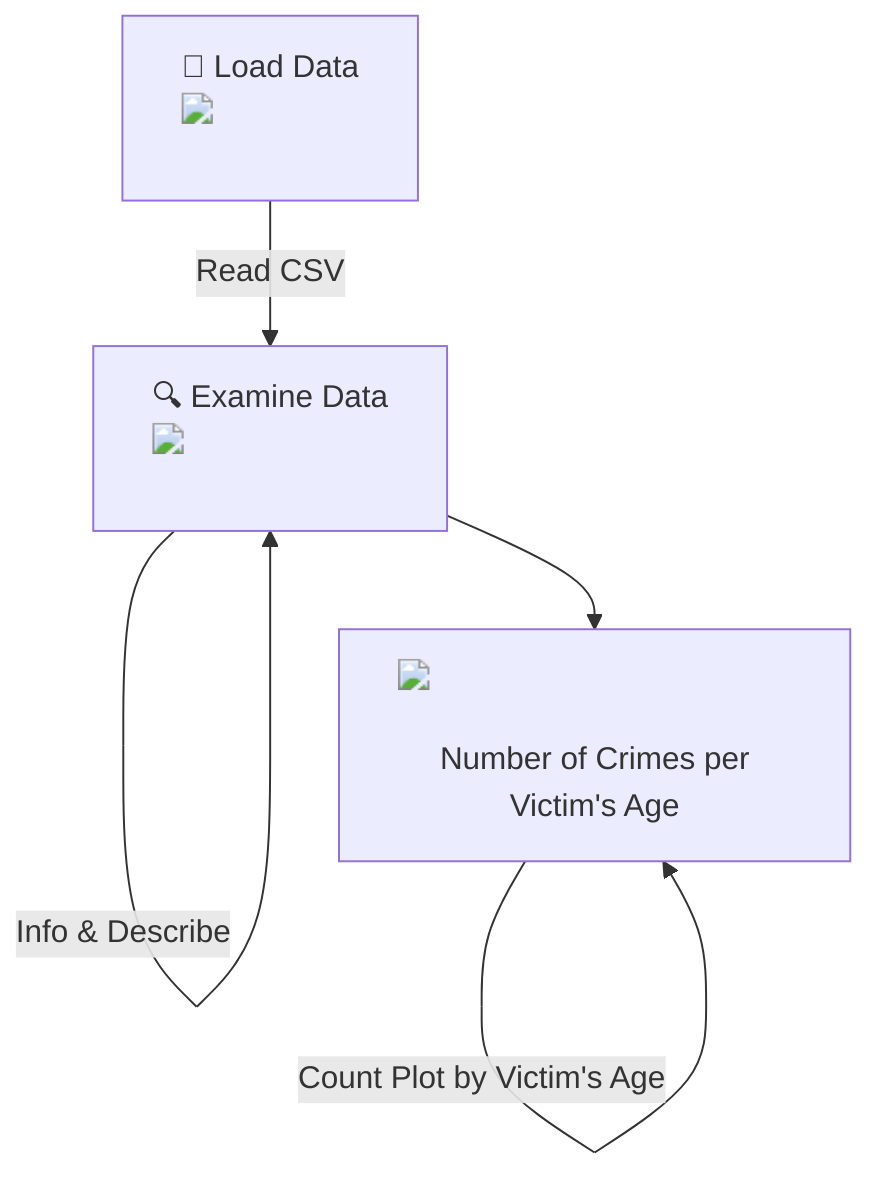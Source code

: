 graph TD;
    A["📂 Load Data <img src='icons/file.svg' /> <br/>"]
    B["🔍 Examine Data <img src='icons/table.svg' /> <br/>"]
    C["📊 Data Visualization <img src='icons/image.svg' /> <br/>"]
    
    A -->|Read CSV| B
    B -->|Display Head| B
    B -->|Info & Describe| B
    B --> C
    C -->|Pie Chart| C["<img src='dummy_plots/piechart_template.svg'/> <br/> Crimes in Different Areas"]
    C -->|Heatmap| C["<img src='dummy_plots/heatmap_template.svg'/> <br/> Correlation Heatmap"]
    C -->|Count Plot by Crime Category| C["<img src='dummy_plots/barplot_template.svg'/> <br/> Number of Crimes per Category"]
    C -->|Count Plot by Victim's Sex| C["<img src='dummy_plots/barplot_template.svg'/> <br/> Number of Crimes per Victim's Sex"]
    C -->|Count Plot by Victim's Age| C["<img src='dummy_plots/barplot_template.svg'/> <br/> Number of Crimes per Victim's Age"]